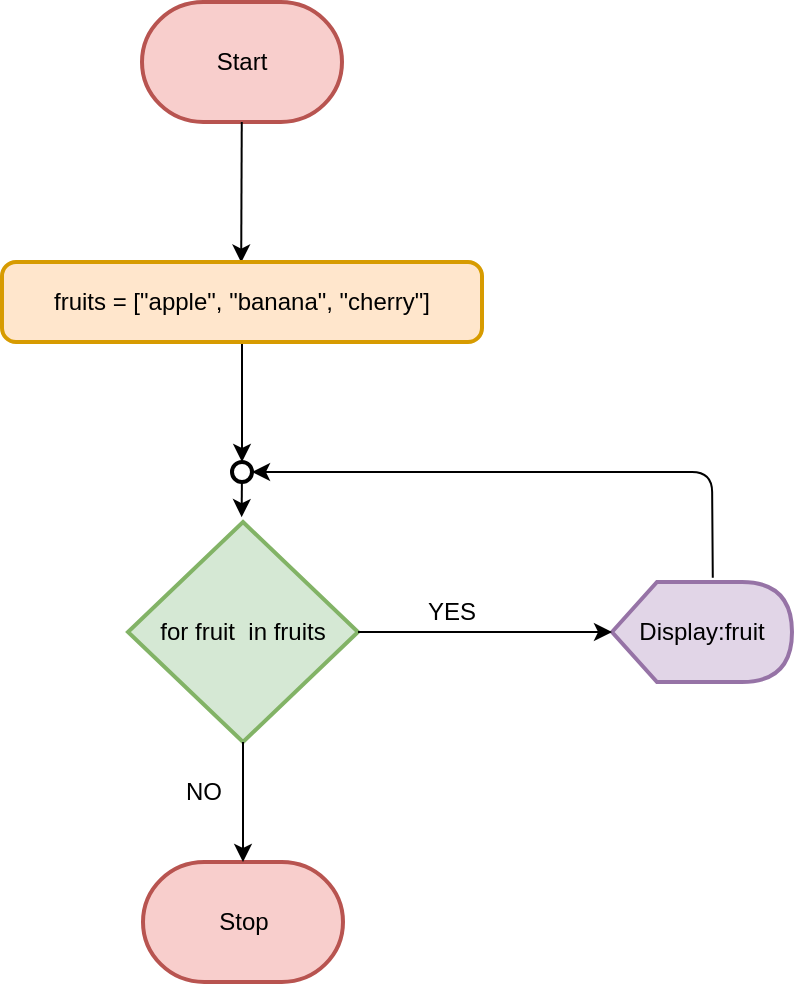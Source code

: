 <mxfile>
    <diagram id="JQNkS5Eo2cr63DrEW0OF" name="Page-1">
        <mxGraphModel dx="378" dy="262" grid="1" gridSize="10" guides="1" tooltips="1" connect="1" arrows="1" fold="1" page="1" pageScale="1" pageWidth="850" pageHeight="1100" math="0" shadow="0">
            <root>
                <mxCell id="0"/>
                <mxCell id="1" parent="0"/>
                <mxCell id="2" value="Start" style="strokeWidth=2;html=1;shape=mxgraph.flowchart.terminator;whiteSpace=wrap;fillColor=#f8cecc;strokeColor=#b85450;" vertex="1" parent="1">
                    <mxGeometry x="297" y="305" width="100" height="60" as="geometry"/>
                </mxCell>
                <mxCell id="4" value="Stop" style="strokeWidth=2;html=1;shape=mxgraph.flowchart.terminator;whiteSpace=wrap;fillColor=#f8cecc;strokeColor=#b85450;" vertex="1" parent="1">
                    <mxGeometry x="297.5" y="735" width="100" height="60" as="geometry"/>
                </mxCell>
                <mxCell id="5" value="Display:fruit" style="shape=display;whiteSpace=wrap;html=1;strokeWidth=2;fillColor=#e1d5e7;strokeColor=#9673a6;" vertex="1" parent="1">
                    <mxGeometry x="532" y="595" width="90" height="50" as="geometry"/>
                </mxCell>
                <mxCell id="6" value="for fruit&amp;nbsp; in fruits" style="strokeWidth=2;html=1;shape=mxgraph.flowchart.decision;whiteSpace=wrap;fillColor=#d5e8d4;strokeColor=#82b366;" vertex="1" parent="1">
                    <mxGeometry x="290" y="565" width="115" height="110" as="geometry"/>
                </mxCell>
                <mxCell id="7" value="" style="strokeWidth=2;html=1;shape=mxgraph.flowchart.start_2;whiteSpace=wrap;" vertex="1" parent="1">
                    <mxGeometry x="342" y="535" width="10" height="10" as="geometry"/>
                </mxCell>
                <mxCell id="8" style="edgeStyle=none;html=1;entryX=0.496;entryY=0.171;entryDx=0;entryDy=0;entryPerimeter=0;" edge="1" parent="1" source="2">
                    <mxGeometry relative="1" as="geometry">
                        <mxPoint x="346.6" y="435.26" as="targetPoint"/>
                    </mxGeometry>
                </mxCell>
                <mxCell id="10" style="edgeStyle=none;html=1;entryX=0.5;entryY=0;entryDx=0;entryDy=0;entryPerimeter=0;exitX=0.5;exitY=1;exitDx=0;exitDy=0;" edge="1" parent="1" source="17" target="7">
                    <mxGeometry relative="1" as="geometry">
                        <mxPoint x="347" y="485" as="sourcePoint"/>
                    </mxGeometry>
                </mxCell>
                <mxCell id="13" style="edgeStyle=none;html=1;entryX=0;entryY=0.5;entryDx=0;entryDy=0;entryPerimeter=0;" edge="1" parent="1" source="6" target="5">
                    <mxGeometry relative="1" as="geometry"/>
                </mxCell>
                <mxCell id="14" style="edgeStyle=none;html=1;entryX=0.5;entryY=0;entryDx=0;entryDy=0;entryPerimeter=0;" edge="1" parent="1" source="6" target="4">
                    <mxGeometry relative="1" as="geometry"/>
                </mxCell>
                <mxCell id="15" style="edgeStyle=none;html=1;entryX=0.494;entryY=-0.022;entryDx=0;entryDy=0;entryPerimeter=0;" edge="1" parent="1" source="7" target="6">
                    <mxGeometry relative="1" as="geometry"/>
                </mxCell>
                <mxCell id="16" style="edgeStyle=none;html=1;entryX=1;entryY=0.5;entryDx=0;entryDy=0;entryPerimeter=0;exitX=0.56;exitY=-0.042;exitDx=0;exitDy=0;exitPerimeter=0;" edge="1" parent="1" source="5" target="7">
                    <mxGeometry relative="1" as="geometry">
                        <Array as="points">
                            <mxPoint x="582" y="540"/>
                        </Array>
                    </mxGeometry>
                </mxCell>
                <mxCell id="17" value="fruits = [&quot;apple&quot;, &quot;banana&quot;, &quot;cherry&quot;]" style="rounded=1;whiteSpace=wrap;html=1;absoluteArcSize=1;arcSize=14;strokeWidth=2;fillColor=#ffe6cc;strokeColor=#d79b00;" vertex="1" parent="1">
                    <mxGeometry x="227" y="435" width="240" height="40" as="geometry"/>
                </mxCell>
                <mxCell id="19" value="YES" style="text;strokeColor=none;align=center;fillColor=none;html=1;verticalAlign=middle;whiteSpace=wrap;rounded=0;" vertex="1" parent="1">
                    <mxGeometry x="422" y="595" width="60" height="30" as="geometry"/>
                </mxCell>
                <mxCell id="21" value="NO" style="text;strokeColor=none;align=center;fillColor=none;html=1;verticalAlign=middle;whiteSpace=wrap;rounded=0;" vertex="1" parent="1">
                    <mxGeometry x="297.5" y="685" width="60" height="30" as="geometry"/>
                </mxCell>
            </root>
        </mxGraphModel>
    </diagram>
</mxfile>